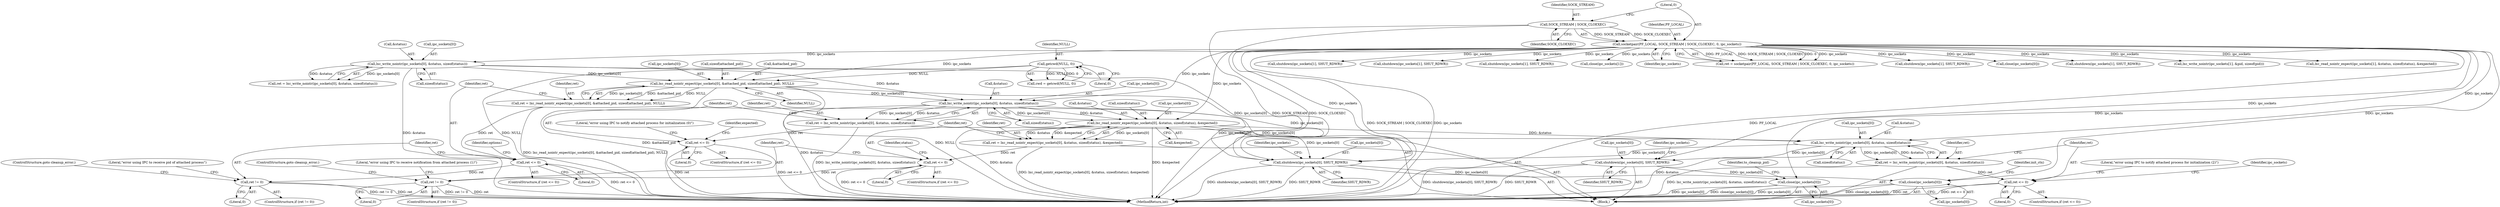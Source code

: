 digraph "0_lxc_5c3fcae78b63ac9dd56e36075903921bd9461f9e_0@API" {
"1000345" [label="(Call,lxc_read_nointr_expect(ipc_sockets[0], &attached_pid, sizeof(attached_pid), NULL))"];
"1000327" [label="(Call,lxc_write_nointr(ipc_sockets[0], &status, sizeof(status)))"];
"1000257" [label="(Call,socketpair(PF_LOCAL, SOCK_STREAM | SOCK_CLOEXEC, 0, ipc_sockets))"];
"1000259" [label="(Call,SOCK_STREAM | SOCK_CLOEXEC)"];
"1000220" [label="(Call,getcwd(NULL, 0))"];
"1000343" [label="(Call,ret = lxc_read_nointr_expect(ipc_sockets[0], &attached_pid, sizeof(attached_pid), NULL))"];
"1000355" [label="(Call,ret <= 0)"];
"1000360" [label="(Call,ret != 0)"];
"1000396" [label="(Call,lxc_write_nointr(ipc_sockets[0], &status, sizeof(status)))"];
"1000394" [label="(Call,ret = lxc_write_nointr(ipc_sockets[0], &status, sizeof(status)))"];
"1000405" [label="(Call,ret <= 0)"];
"1000417" [label="(Call,lxc_read_nointr_expect(ipc_sockets[0], &status, sizeof(status), &expected))"];
"1000415" [label="(Call,ret = lxc_read_nointr_expect(ipc_sockets[0], &status, sizeof(status), &expected))"];
"1000428" [label="(Call,ret <= 0)"];
"1000433" [label="(Call,ret != 0)"];
"1000444" [label="(Call,lxc_write_nointr(ipc_sockets[0], &status, sizeof(status)))"];
"1000442" [label="(Call,ret = lxc_write_nointr(ipc_sockets[0], &status, sizeof(status)))"];
"1000453" [label="(Call,ret <= 0)"];
"1000460" [label="(Call,shutdown(ipc_sockets[0], SHUT_RDWR))"];
"1000465" [label="(Call,close(ipc_sockets[0]))"];
"1000478" [label="(Call,shutdown(ipc_sockets[0], SHUT_RDWR))"];
"1000483" [label="(Call,close(ipc_sockets[0]))"];
"1000222" [label="(Literal,0)"];
"1000458" [label="(Literal,\"error using IPC to notify attached process for initialization (2)\")"];
"1000410" [label="(Literal,\"error using IPC to notify attached process for initialization (0)\")"];
"1000622" [label="(Call,shutdown(ipc_sockets[1], SHUT_RDWR))"];
"1000461" [label="(Call,ipc_sockets[0])"];
"1000364" [label="(Literal,\"error using IPC to receive pid of attached process\")"];
"1000421" [label="(Call,&status)"];
"1000354" [label="(ControlStructure,if (ret <= 0))"];
"1000483" [label="(Call,close(ipc_sockets[0]))"];
"1000572" [label="(Call,shutdown(ipc_sockets[1], SHUT_RDWR))"];
"1000425" [label="(Call,&expected)"];
"1000262" [label="(Literal,0)"];
"1000648" [label="(Call,shutdown(ipc_sockets[1], SHUT_RDWR))"];
"1000454" [label="(Identifier,ret)"];
"1000443" [label="(Identifier,ret)"];
"1000369" [label="(Identifier,options)"];
"1000445" [label="(Call,ipc_sockets[0])"];
"1000327" [label="(Call,lxc_write_nointr(ipc_sockets[0], &status, sizeof(status)))"];
"1000257" [label="(Call,socketpair(PF_LOCAL, SOCK_STREAM | SOCK_CLOEXEC, 0, ipc_sockets))"];
"1000302" [label="(Call,close(ipc_sockets[1]))"];
"1000432" [label="(ControlStructure,if (ret != 0))"];
"1000440" [label="(Identifier,status)"];
"1000328" [label="(Call,ipc_sockets[0])"];
"1000435" [label="(Literal,0)"];
"1000407" [label="(Literal,0)"];
"1000413" [label="(Identifier,expected)"];
"1000406" [label="(Identifier,ret)"];
"1000356" [label="(Identifier,ret)"];
"1000355" [label="(Call,ret <= 0)"];
"1000258" [label="(Identifier,PF_LOCAL)"];
"1000488" [label="(Identifier,to_cleanup_pid)"];
"1000448" [label="(Call,&status)"];
"1000263" [label="(Identifier,ipc_sockets)"];
"1000331" [label="(Call,&status)"];
"1000415" [label="(Call,ret = lxc_read_nointr_expect(ipc_sockets[0], &status, sizeof(status), &expected))"];
"1000658" [label="(MethodReturn,int)"];
"1000255" [label="(Call,ret = socketpair(PF_LOCAL, SOCK_STREAM | SOCK_CLOEXEC, 0, ipc_sockets))"];
"1000479" [label="(Call,ipc_sockets[0])"];
"1000404" [label="(ControlStructure,if (ret <= 0))"];
"1000333" [label="(Call,sizeof(status))"];
"1000359" [label="(ControlStructure,if (ret != 0))"];
"1000450" [label="(Call,sizeof(status))"];
"1000343" [label="(Call,ret = lxc_read_nointr_expect(ipc_sockets[0], &attached_pid, sizeof(attached_pid), NULL))"];
"1000397" [label="(Call,ipc_sockets[0])"];
"1000465" [label="(Call,close(ipc_sockets[0]))"];
"1000429" [label="(Identifier,ret)"];
"1000528" [label="(Call,shutdown(ipc_sockets[1], SHUT_RDWR))"];
"1000361" [label="(Identifier,ret)"];
"1000395" [label="(Identifier,ret)"];
"1000417" [label="(Call,lxc_read_nointr_expect(ipc_sockets[0], &status, sizeof(status), &expected))"];
"1000394" [label="(Call,ret = lxc_write_nointr(ipc_sockets[0], &status, sizeof(status)))"];
"1000455" [label="(Literal,0)"];
"1000453" [label="(Call,ret <= 0)"];
"1000437" [label="(Literal,\"error using IPC to receive notification from attached process (1)\")"];
"1000430" [label="(Literal,0)"];
"1000402" [label="(Call,sizeof(status))"];
"1000498" [label="(Call,close(ipc_sockets[0]))"];
"1000349" [label="(Call,&attached_pid)"];
"1000452" [label="(ControlStructure,if (ret <= 0))"];
"1000423" [label="(Call,sizeof(status))"];
"1000444" [label="(Call,lxc_write_nointr(ipc_sockets[0], &status, sizeof(status)))"];
"1000550" [label="(Call,shutdown(ipc_sockets[1], SHUT_RDWR))"];
"1000400" [label="(Call,&status)"];
"1000466" [label="(Call,ipc_sockets[0])"];
"1000353" [label="(Identifier,NULL)"];
"1000482" [label="(Identifier,SHUT_RDWR)"];
"1000416" [label="(Identifier,ret)"];
"1000346" [label="(Call,ipc_sockets[0])"];
"1000261" [label="(Identifier,SOCK_CLOEXEC)"];
"1000478" [label="(Call,shutdown(ipc_sockets[0], SHUT_RDWR))"];
"1000470" [label="(Identifier,init_ctx)"];
"1000632" [label="(Call,lxc_write_nointr(ipc_sockets[1], &pid, sizeof(pid)))"];
"1000360" [label="(Call,ret != 0)"];
"1000485" [label="(Identifier,ipc_sockets)"];
"1000484" [label="(Call,ipc_sockets[0])"];
"1000511" [label="(Call,lxc_read_nointr_expect(ipc_sockets[1], &status, sizeof(status), &expected))"];
"1000396" [label="(Call,lxc_write_nointr(ipc_sockets[0], &status, sizeof(status)))"];
"1000460" [label="(Call,shutdown(ipc_sockets[0], SHUT_RDWR))"];
"1000365" [label="(ControlStructure,goto cleanup_error;)"];
"1000357" [label="(Literal,0)"];
"1000220" [label="(Call,getcwd(NULL, 0))"];
"1000433" [label="(Call,ret != 0)"];
"1000464" [label="(Identifier,SHUT_RDWR)"];
"1000442" [label="(Call,ret = lxc_write_nointr(ipc_sockets[0], &status, sizeof(status)))"];
"1000467" [label="(Identifier,ipc_sockets)"];
"1000260" [label="(Identifier,SOCK_STREAM)"];
"1000438" [label="(ControlStructure,goto cleanup_error;)"];
"1000427" [label="(ControlStructure,if (ret <= 0))"];
"1000345" [label="(Call,lxc_read_nointr_expect(ipc_sockets[0], &attached_pid, sizeof(attached_pid), NULL))"];
"1000218" [label="(Call,cwd = getcwd(NULL, 0))"];
"1000221" [label="(Identifier,NULL)"];
"1000344" [label="(Identifier,ret)"];
"1000418" [label="(Call,ipc_sockets[0])"];
"1000462" [label="(Identifier,ipc_sockets)"];
"1000405" [label="(Call,ret <= 0)"];
"1000259" [label="(Call,SOCK_STREAM | SOCK_CLOEXEC)"];
"1000362" [label="(Literal,0)"];
"1000428" [label="(Call,ret <= 0)"];
"1000325" [label="(Call,ret = lxc_write_nointr(ipc_sockets[0], &status, sizeof(status)))"];
"1000297" [label="(Block,)"];
"1000434" [label="(Identifier,ret)"];
"1000351" [label="(Call,sizeof(attached_pid))"];
"1000345" -> "1000343"  [label="AST: "];
"1000345" -> "1000353"  [label="CFG: "];
"1000346" -> "1000345"  [label="AST: "];
"1000349" -> "1000345"  [label="AST: "];
"1000351" -> "1000345"  [label="AST: "];
"1000353" -> "1000345"  [label="AST: "];
"1000343" -> "1000345"  [label="CFG: "];
"1000345" -> "1000658"  [label="DDG: &attached_pid"];
"1000345" -> "1000658"  [label="DDG: NULL"];
"1000345" -> "1000343"  [label="DDG: ipc_sockets[0]"];
"1000345" -> "1000343"  [label="DDG: &attached_pid"];
"1000345" -> "1000343"  [label="DDG: NULL"];
"1000327" -> "1000345"  [label="DDG: ipc_sockets[0]"];
"1000257" -> "1000345"  [label="DDG: ipc_sockets"];
"1000220" -> "1000345"  [label="DDG: NULL"];
"1000345" -> "1000396"  [label="DDG: ipc_sockets[0]"];
"1000345" -> "1000478"  [label="DDG: ipc_sockets[0]"];
"1000327" -> "1000325"  [label="AST: "];
"1000327" -> "1000333"  [label="CFG: "];
"1000328" -> "1000327"  [label="AST: "];
"1000331" -> "1000327"  [label="AST: "];
"1000333" -> "1000327"  [label="AST: "];
"1000325" -> "1000327"  [label="CFG: "];
"1000327" -> "1000658"  [label="DDG: &status"];
"1000327" -> "1000325"  [label="DDG: ipc_sockets[0]"];
"1000327" -> "1000325"  [label="DDG: &status"];
"1000257" -> "1000327"  [label="DDG: ipc_sockets"];
"1000327" -> "1000396"  [label="DDG: &status"];
"1000327" -> "1000478"  [label="DDG: ipc_sockets[0]"];
"1000257" -> "1000255"  [label="AST: "];
"1000257" -> "1000263"  [label="CFG: "];
"1000258" -> "1000257"  [label="AST: "];
"1000259" -> "1000257"  [label="AST: "];
"1000262" -> "1000257"  [label="AST: "];
"1000263" -> "1000257"  [label="AST: "];
"1000255" -> "1000257"  [label="CFG: "];
"1000257" -> "1000658"  [label="DDG: SOCK_STREAM | SOCK_CLOEXEC"];
"1000257" -> "1000658"  [label="DDG: ipc_sockets"];
"1000257" -> "1000658"  [label="DDG: PF_LOCAL"];
"1000257" -> "1000255"  [label="DDG: PF_LOCAL"];
"1000257" -> "1000255"  [label="DDG: SOCK_STREAM | SOCK_CLOEXEC"];
"1000257" -> "1000255"  [label="DDG: 0"];
"1000257" -> "1000255"  [label="DDG: ipc_sockets"];
"1000259" -> "1000257"  [label="DDG: SOCK_STREAM"];
"1000259" -> "1000257"  [label="DDG: SOCK_CLOEXEC"];
"1000257" -> "1000302"  [label="DDG: ipc_sockets"];
"1000257" -> "1000396"  [label="DDG: ipc_sockets"];
"1000257" -> "1000417"  [label="DDG: ipc_sockets"];
"1000257" -> "1000444"  [label="DDG: ipc_sockets"];
"1000257" -> "1000460"  [label="DDG: ipc_sockets"];
"1000257" -> "1000465"  [label="DDG: ipc_sockets"];
"1000257" -> "1000478"  [label="DDG: ipc_sockets"];
"1000257" -> "1000483"  [label="DDG: ipc_sockets"];
"1000257" -> "1000498"  [label="DDG: ipc_sockets"];
"1000257" -> "1000511"  [label="DDG: ipc_sockets"];
"1000257" -> "1000528"  [label="DDG: ipc_sockets"];
"1000257" -> "1000550"  [label="DDG: ipc_sockets"];
"1000257" -> "1000572"  [label="DDG: ipc_sockets"];
"1000257" -> "1000622"  [label="DDG: ipc_sockets"];
"1000257" -> "1000632"  [label="DDG: ipc_sockets"];
"1000257" -> "1000648"  [label="DDG: ipc_sockets"];
"1000259" -> "1000261"  [label="CFG: "];
"1000260" -> "1000259"  [label="AST: "];
"1000261" -> "1000259"  [label="AST: "];
"1000262" -> "1000259"  [label="CFG: "];
"1000259" -> "1000658"  [label="DDG: SOCK_STREAM"];
"1000259" -> "1000658"  [label="DDG: SOCK_CLOEXEC"];
"1000220" -> "1000218"  [label="AST: "];
"1000220" -> "1000222"  [label="CFG: "];
"1000221" -> "1000220"  [label="AST: "];
"1000222" -> "1000220"  [label="AST: "];
"1000218" -> "1000220"  [label="CFG: "];
"1000220" -> "1000658"  [label="DDG: NULL"];
"1000220" -> "1000218"  [label="DDG: NULL"];
"1000220" -> "1000218"  [label="DDG: 0"];
"1000343" -> "1000297"  [label="AST: "];
"1000344" -> "1000343"  [label="AST: "];
"1000356" -> "1000343"  [label="CFG: "];
"1000343" -> "1000658"  [label="DDG: lxc_read_nointr_expect(ipc_sockets[0], &attached_pid, sizeof(attached_pid), NULL)"];
"1000343" -> "1000355"  [label="DDG: ret"];
"1000355" -> "1000354"  [label="AST: "];
"1000355" -> "1000357"  [label="CFG: "];
"1000356" -> "1000355"  [label="AST: "];
"1000357" -> "1000355"  [label="AST: "];
"1000361" -> "1000355"  [label="CFG: "];
"1000369" -> "1000355"  [label="CFG: "];
"1000355" -> "1000658"  [label="DDG: ret <= 0"];
"1000355" -> "1000360"  [label="DDG: ret"];
"1000360" -> "1000359"  [label="AST: "];
"1000360" -> "1000362"  [label="CFG: "];
"1000361" -> "1000360"  [label="AST: "];
"1000362" -> "1000360"  [label="AST: "];
"1000364" -> "1000360"  [label="CFG: "];
"1000365" -> "1000360"  [label="CFG: "];
"1000360" -> "1000658"  [label="DDG: ret"];
"1000360" -> "1000658"  [label="DDG: ret != 0"];
"1000396" -> "1000394"  [label="AST: "];
"1000396" -> "1000402"  [label="CFG: "];
"1000397" -> "1000396"  [label="AST: "];
"1000400" -> "1000396"  [label="AST: "];
"1000402" -> "1000396"  [label="AST: "];
"1000394" -> "1000396"  [label="CFG: "];
"1000396" -> "1000658"  [label="DDG: &status"];
"1000396" -> "1000394"  [label="DDG: ipc_sockets[0]"];
"1000396" -> "1000394"  [label="DDG: &status"];
"1000396" -> "1000417"  [label="DDG: ipc_sockets[0]"];
"1000396" -> "1000417"  [label="DDG: &status"];
"1000396" -> "1000478"  [label="DDG: ipc_sockets[0]"];
"1000394" -> "1000297"  [label="AST: "];
"1000395" -> "1000394"  [label="AST: "];
"1000406" -> "1000394"  [label="CFG: "];
"1000394" -> "1000658"  [label="DDG: lxc_write_nointr(ipc_sockets[0], &status, sizeof(status))"];
"1000394" -> "1000405"  [label="DDG: ret"];
"1000405" -> "1000404"  [label="AST: "];
"1000405" -> "1000407"  [label="CFG: "];
"1000406" -> "1000405"  [label="AST: "];
"1000407" -> "1000405"  [label="AST: "];
"1000410" -> "1000405"  [label="CFG: "];
"1000413" -> "1000405"  [label="CFG: "];
"1000405" -> "1000658"  [label="DDG: ret <= 0"];
"1000405" -> "1000658"  [label="DDG: ret"];
"1000417" -> "1000415"  [label="AST: "];
"1000417" -> "1000425"  [label="CFG: "];
"1000418" -> "1000417"  [label="AST: "];
"1000421" -> "1000417"  [label="AST: "];
"1000423" -> "1000417"  [label="AST: "];
"1000425" -> "1000417"  [label="AST: "];
"1000415" -> "1000417"  [label="CFG: "];
"1000417" -> "1000658"  [label="DDG: &expected"];
"1000417" -> "1000658"  [label="DDG: &status"];
"1000417" -> "1000415"  [label="DDG: ipc_sockets[0]"];
"1000417" -> "1000415"  [label="DDG: &status"];
"1000417" -> "1000415"  [label="DDG: &expected"];
"1000417" -> "1000444"  [label="DDG: ipc_sockets[0]"];
"1000417" -> "1000444"  [label="DDG: &status"];
"1000417" -> "1000478"  [label="DDG: ipc_sockets[0]"];
"1000415" -> "1000297"  [label="AST: "];
"1000416" -> "1000415"  [label="AST: "];
"1000429" -> "1000415"  [label="CFG: "];
"1000415" -> "1000658"  [label="DDG: lxc_read_nointr_expect(ipc_sockets[0], &status, sizeof(status), &expected)"];
"1000415" -> "1000428"  [label="DDG: ret"];
"1000428" -> "1000427"  [label="AST: "];
"1000428" -> "1000430"  [label="CFG: "];
"1000429" -> "1000428"  [label="AST: "];
"1000430" -> "1000428"  [label="AST: "];
"1000434" -> "1000428"  [label="CFG: "];
"1000440" -> "1000428"  [label="CFG: "];
"1000428" -> "1000658"  [label="DDG: ret <= 0"];
"1000428" -> "1000433"  [label="DDG: ret"];
"1000433" -> "1000432"  [label="AST: "];
"1000433" -> "1000435"  [label="CFG: "];
"1000434" -> "1000433"  [label="AST: "];
"1000435" -> "1000433"  [label="AST: "];
"1000437" -> "1000433"  [label="CFG: "];
"1000438" -> "1000433"  [label="CFG: "];
"1000433" -> "1000658"  [label="DDG: ret"];
"1000433" -> "1000658"  [label="DDG: ret != 0"];
"1000444" -> "1000442"  [label="AST: "];
"1000444" -> "1000450"  [label="CFG: "];
"1000445" -> "1000444"  [label="AST: "];
"1000448" -> "1000444"  [label="AST: "];
"1000450" -> "1000444"  [label="AST: "];
"1000442" -> "1000444"  [label="CFG: "];
"1000444" -> "1000658"  [label="DDG: &status"];
"1000444" -> "1000442"  [label="DDG: ipc_sockets[0]"];
"1000444" -> "1000442"  [label="DDG: &status"];
"1000444" -> "1000460"  [label="DDG: ipc_sockets[0]"];
"1000444" -> "1000478"  [label="DDG: ipc_sockets[0]"];
"1000442" -> "1000297"  [label="AST: "];
"1000443" -> "1000442"  [label="AST: "];
"1000454" -> "1000442"  [label="CFG: "];
"1000442" -> "1000658"  [label="DDG: lxc_write_nointr(ipc_sockets[0], &status, sizeof(status))"];
"1000442" -> "1000453"  [label="DDG: ret"];
"1000453" -> "1000452"  [label="AST: "];
"1000453" -> "1000455"  [label="CFG: "];
"1000454" -> "1000453"  [label="AST: "];
"1000455" -> "1000453"  [label="AST: "];
"1000458" -> "1000453"  [label="CFG: "];
"1000462" -> "1000453"  [label="CFG: "];
"1000453" -> "1000658"  [label="DDG: ret <= 0"];
"1000453" -> "1000658"  [label="DDG: ret"];
"1000460" -> "1000297"  [label="AST: "];
"1000460" -> "1000464"  [label="CFG: "];
"1000461" -> "1000460"  [label="AST: "];
"1000464" -> "1000460"  [label="AST: "];
"1000467" -> "1000460"  [label="CFG: "];
"1000460" -> "1000658"  [label="DDG: shutdown(ipc_sockets[0], SHUT_RDWR)"];
"1000460" -> "1000658"  [label="DDG: SHUT_RDWR"];
"1000460" -> "1000465"  [label="DDG: ipc_sockets[0]"];
"1000465" -> "1000297"  [label="AST: "];
"1000465" -> "1000466"  [label="CFG: "];
"1000466" -> "1000465"  [label="AST: "];
"1000470" -> "1000465"  [label="CFG: "];
"1000465" -> "1000658"  [label="DDG: close(ipc_sockets[0])"];
"1000465" -> "1000658"  [label="DDG: ipc_sockets[0]"];
"1000478" -> "1000297"  [label="AST: "];
"1000478" -> "1000482"  [label="CFG: "];
"1000479" -> "1000478"  [label="AST: "];
"1000482" -> "1000478"  [label="AST: "];
"1000485" -> "1000478"  [label="CFG: "];
"1000478" -> "1000658"  [label="DDG: shutdown(ipc_sockets[0], SHUT_RDWR)"];
"1000478" -> "1000658"  [label="DDG: SHUT_RDWR"];
"1000478" -> "1000483"  [label="DDG: ipc_sockets[0]"];
"1000483" -> "1000297"  [label="AST: "];
"1000483" -> "1000484"  [label="CFG: "];
"1000484" -> "1000483"  [label="AST: "];
"1000488" -> "1000483"  [label="CFG: "];
"1000483" -> "1000658"  [label="DDG: close(ipc_sockets[0])"];
"1000483" -> "1000658"  [label="DDG: ipc_sockets[0]"];
}
